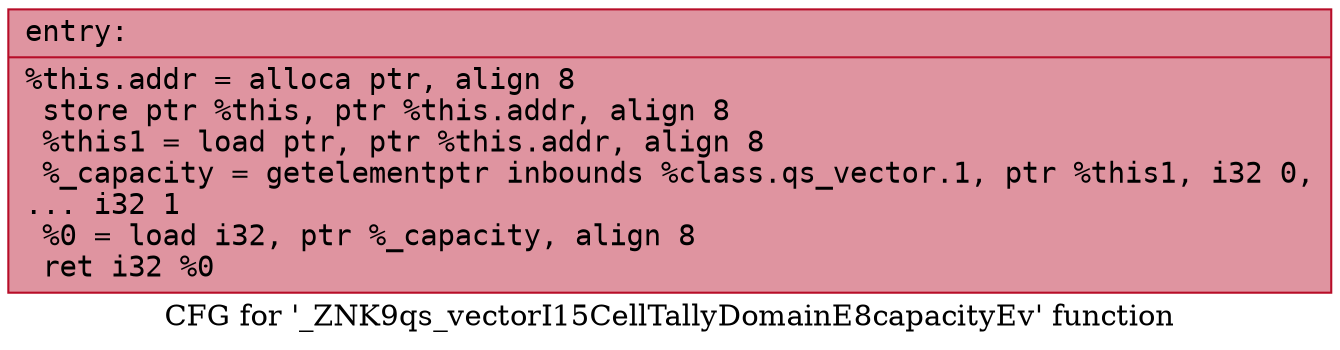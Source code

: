 digraph "CFG for '_ZNK9qs_vectorI15CellTallyDomainE8capacityEv' function" {
	label="CFG for '_ZNK9qs_vectorI15CellTallyDomainE8capacityEv' function";

	Node0x556c3c7512e0 [shape=record,color="#b70d28ff", style=filled, fillcolor="#b70d2870" fontname="Courier",label="{entry:\l|  %this.addr = alloca ptr, align 8\l  store ptr %this, ptr %this.addr, align 8\l  %this1 = load ptr, ptr %this.addr, align 8\l  %_capacity = getelementptr inbounds %class.qs_vector.1, ptr %this1, i32 0,\l... i32 1\l  %0 = load i32, ptr %_capacity, align 8\l  ret i32 %0\l}"];
}
